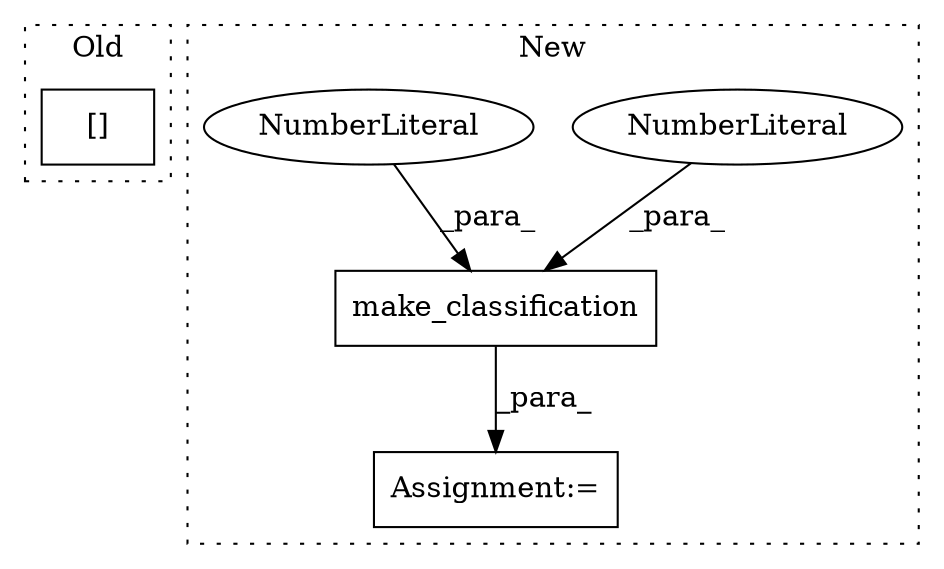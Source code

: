 digraph G {
subgraph cluster0 {
1 [label="[]" a="2" s="658,674" l="12,1" shape="box"];
label = "Old";
style="dotted";
}
subgraph cluster1 {
2 [label="make_classification" a="32" s="707,740" l="20,1" shape="box"];
3 [label="NumberLiteral" a="34" s="731" l="3" shape="ellipse"];
4 [label="NumberLiteral" a="34" s="737" l="1" shape="ellipse"];
5 [label="Assignment:=" a="7" s="705" l="2" shape="box"];
label = "New";
style="dotted";
}
2 -> 5 [label="_para_"];
3 -> 2 [label="_para_"];
4 -> 2 [label="_para_"];
}